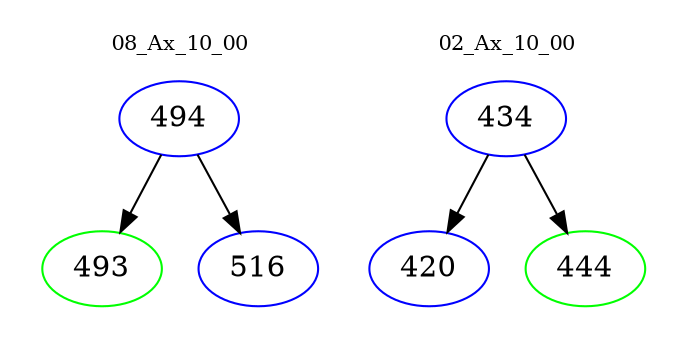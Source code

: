 digraph{
subgraph cluster_0 {
color = white
label = "08_Ax_10_00";
fontsize=10;
T0_494 [label="494", color="blue"]
T0_494 -> T0_493 [color="black"]
T0_493 [label="493", color="green"]
T0_494 -> T0_516 [color="black"]
T0_516 [label="516", color="blue"]
}
subgraph cluster_1 {
color = white
label = "02_Ax_10_00";
fontsize=10;
T1_434 [label="434", color="blue"]
T1_434 -> T1_420 [color="black"]
T1_420 [label="420", color="blue"]
T1_434 -> T1_444 [color="black"]
T1_444 [label="444", color="green"]
}
}
